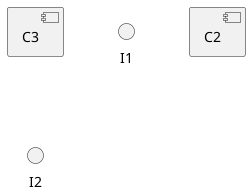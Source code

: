 @startuml
component C1 $tag13
component C2
component C3 $tag13 $tag1
interface I1 $tag13 $tag1
interface I2
C1 - C2
' hide $tag13
remove $tag13
restore $tag1
@enduml